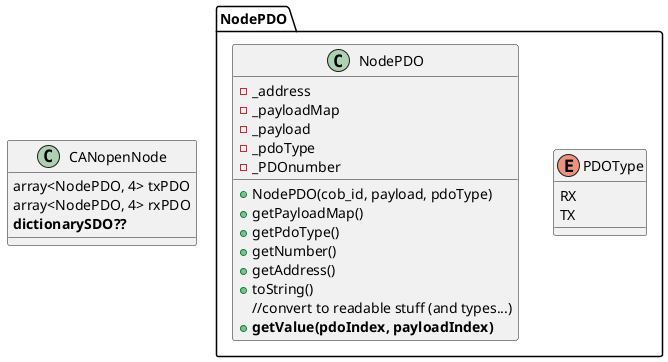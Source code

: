 @startuml

package NodePDO
{
    enum PDOType
    {
        RX
        TX
    }

    class NodePDO
    {
        -_address
        -_payloadMap
        -_payload
        -_pdoType
        -_PDOnumber
        +NodePDO(cob_id, payload, pdoType)
        +getPayloadMap()
        +getPdoType()
        +getNumber()
        +getAddress()
        +toString()
        //convert to readable stuff (and types...)
        +**getValue(pdoIndex, payloadIndex)**
    }
}
class CANopenNode
{
    array<NodePDO, 4> txPDO
    array<NodePDO, 4> rxPDO
    **dictionarySDO??**

}

@enduml

